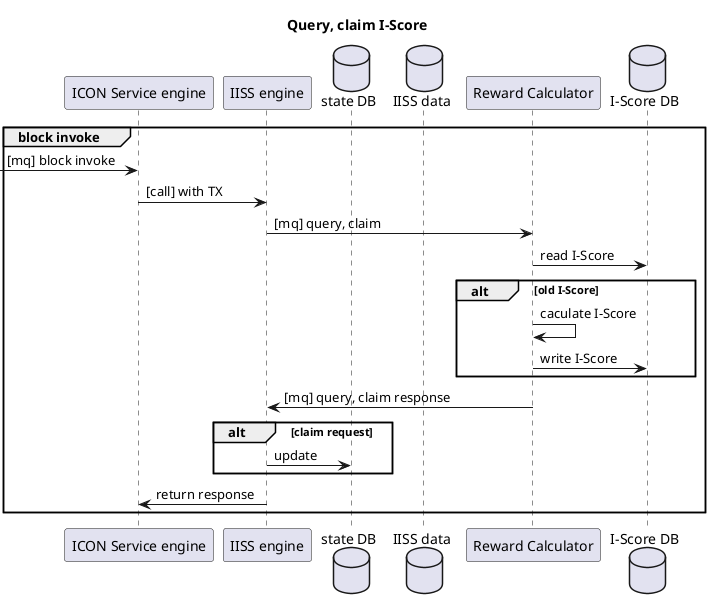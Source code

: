 @startuml
title Query, claim I-Score

participant "ICON Service engine" as IS
participant "IISS engine" as IISS
database "state DB" as SDB
database "IISS data" as ID
participant "Reward Calculator" as RC
database "I-Score DB" as ISDB

group block invoke

-> IS: [mq] block invoke
IS -> IISS: [call] with TX
IISS -> RC: [mq] query, claim
RC -> ISDB: read I-Score
alt old I-Score
RC -> RC: caculate I-Score
RC -> ISDB: write I-Score
end
RC -> IISS: [mq] query, claim response
alt claim request
IISS -> SDB: update
end
IISS -> IS: return response

end

@enduml